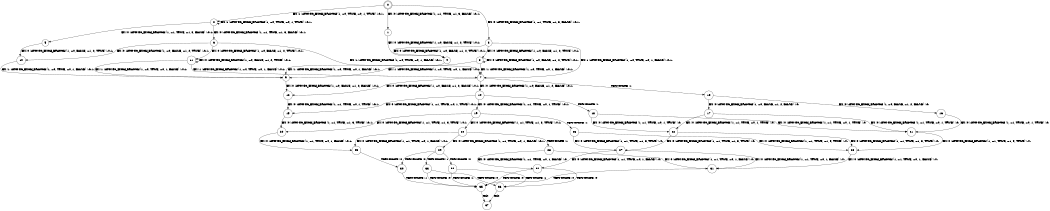 digraph BCG {
size = "7, 10.5";
center = TRUE;
node [shape = circle];
0 [peripheries = 2];
0 -> 1 [label = "EX !0 !ATOMIC_EXCH_BRANCH (1, +1, TRUE, +1, 3, FALSE) !:0:1:"];
0 -> 2 [label = "EX !1 !ATOMIC_EXCH_BRANCH (1, +0, TRUE, +0, 1, TRUE) !:0:1:"];
0 -> 3 [label = "EX !0 !ATOMIC_EXCH_BRANCH (1, +1, TRUE, +1, 3, FALSE) !:0:1:"];
1 -> 4 [label = "EX !0 !ATOMIC_EXCH_BRANCH (1, +0, FALSE, +1, 2, TRUE) !:0:1:"];
2 -> 5 [label = "EX !0 !ATOMIC_EXCH_BRANCH (1, +1, TRUE, +1, 3, FALSE) !:0:1:"];
2 -> 6 [label = "EX !0 !ATOMIC_EXCH_BRANCH (1, +1, TRUE, +1, 3, FALSE) !:0:1:"];
2 -> 2 [label = "EX !1 !ATOMIC_EXCH_BRANCH (1, +0, TRUE, +0, 1, TRUE) !:0:1:"];
3 -> 4 [label = "EX !0 !ATOMIC_EXCH_BRANCH (1, +0, FALSE, +1, 2, TRUE) !:0:1:"];
3 -> 7 [label = "EX !1 !ATOMIC_EXCH_BRANCH (1, +0, TRUE, +0, 1, FALSE) !:0:1:"];
3 -> 8 [label = "EX !0 !ATOMIC_EXCH_BRANCH (1, +0, FALSE, +1, 2, TRUE) !:0:1:"];
4 -> 9 [label = "EX !1 !ATOMIC_EXCH_BRANCH (1, +0, TRUE, +0, 1, FALSE) !:0:1:"];
5 -> 10 [label = "EX !0 !ATOMIC_EXCH_BRANCH (1, +0, FALSE, +1, 2, TRUE) !:0:1:"];
6 -> 10 [label = "EX !0 !ATOMIC_EXCH_BRANCH (1, +0, FALSE, +1, 2, TRUE) !:0:1:"];
6 -> 7 [label = "EX !1 !ATOMIC_EXCH_BRANCH (1, +0, TRUE, +0, 1, FALSE) !:0:1:"];
6 -> 11 [label = "EX !0 !ATOMIC_EXCH_BRANCH (1, +0, FALSE, +1, 2, TRUE) !:0:1:"];
7 -> 12 [label = "EX !0 !ATOMIC_EXCH_BRANCH (1, +0, FALSE, +1, 2, FALSE) !:0:1:"];
7 -> 13 [label = "TERMINATE !1"];
7 -> 14 [label = "EX !0 !ATOMIC_EXCH_BRANCH (1, +0, FALSE, +1, 2, FALSE) !:0:1:"];
8 -> 9 [label = "EX !1 !ATOMIC_EXCH_BRANCH (1, +0, TRUE, +0, 1, FALSE) !:0:1:"];
8 -> 7 [label = "EX !1 !ATOMIC_EXCH_BRANCH (1, +0, TRUE, +0, 1, FALSE) !:0:1:"];
8 -> 8 [label = "EX !0 !ATOMIC_EXCH_BRANCH (1, +0, FALSE, +1, 2, TRUE) !:0:1:"];
9 -> 12 [label = "EX !0 !ATOMIC_EXCH_BRANCH (1, +0, FALSE, +1, 2, FALSE) !:0:1:"];
10 -> 9 [label = "EX !1 !ATOMIC_EXCH_BRANCH (1, +0, TRUE, +0, 1, FALSE) !:0:1:"];
11 -> 9 [label = "EX !1 !ATOMIC_EXCH_BRANCH (1, +0, TRUE, +0, 1, FALSE) !:0:1:"];
11 -> 7 [label = "EX !1 !ATOMIC_EXCH_BRANCH (1, +0, TRUE, +0, 1, FALSE) !:0:1:"];
11 -> 11 [label = "EX !0 !ATOMIC_EXCH_BRANCH (1, +0, FALSE, +1, 2, TRUE) !:0:1:"];
12 -> 15 [label = "EX !0 !ATOMIC_EXCH_BRANCH (1, +1, TRUE, +0, 1, TRUE) !:0:1:"];
13 -> 16 [label = "EX !0 !ATOMIC_EXCH_BRANCH (1, +0, FALSE, +1, 2, FALSE) !:0:"];
13 -> 17 [label = "EX !0 !ATOMIC_EXCH_BRANCH (1, +0, FALSE, +1, 2, FALSE) !:0:"];
14 -> 15 [label = "EX !0 !ATOMIC_EXCH_BRANCH (1, +1, TRUE, +0, 1, TRUE) !:0:1:"];
14 -> 18 [label = "TERMINATE !1"];
14 -> 19 [label = "EX !0 !ATOMIC_EXCH_BRANCH (1, +1, TRUE, +0, 1, TRUE) !:0:1:"];
15 -> 20 [label = "EX !0 !ATOMIC_EXCH_BRANCH (1, +1, TRUE, +1, 3, TRUE) !:0:1:"];
16 -> 21 [label = "EX !0 !ATOMIC_EXCH_BRANCH (1, +1, TRUE, +0, 1, TRUE) !:0:"];
17 -> 21 [label = "EX !0 !ATOMIC_EXCH_BRANCH (1, +1, TRUE, +0, 1, TRUE) !:0:"];
17 -> 22 [label = "EX !0 !ATOMIC_EXCH_BRANCH (1, +1, TRUE, +0, 1, TRUE) !:0:"];
18 -> 21 [label = "EX !0 !ATOMIC_EXCH_BRANCH (1, +1, TRUE, +0, 1, TRUE) !:0:"];
18 -> 22 [label = "EX !0 !ATOMIC_EXCH_BRANCH (1, +1, TRUE, +0, 1, TRUE) !:0:"];
19 -> 20 [label = "EX !0 !ATOMIC_EXCH_BRANCH (1, +1, TRUE, +1, 3, TRUE) !:0:1:"];
19 -> 23 [label = "TERMINATE !1"];
19 -> 24 [label = "EX !0 !ATOMIC_EXCH_BRANCH (1, +1, TRUE, +1, 3, TRUE) !:0:1:"];
20 -> 25 [label = "EX !0 !ATOMIC_EXCH_BRANCH (1, +1, TRUE, +0, 1, FALSE) !:0:1:"];
21 -> 26 [label = "EX !0 !ATOMIC_EXCH_BRANCH (1, +1, TRUE, +1, 3, TRUE) !:0:"];
22 -> 26 [label = "EX !0 !ATOMIC_EXCH_BRANCH (1, +1, TRUE, +1, 3, TRUE) !:0:"];
22 -> 27 [label = "EX !0 !ATOMIC_EXCH_BRANCH (1, +1, TRUE, +1, 3, TRUE) !:0:"];
23 -> 26 [label = "EX !0 !ATOMIC_EXCH_BRANCH (1, +1, TRUE, +1, 3, TRUE) !:0:"];
23 -> 27 [label = "EX !0 !ATOMIC_EXCH_BRANCH (1, +1, TRUE, +1, 3, TRUE) !:0:"];
24 -> 25 [label = "EX !0 !ATOMIC_EXCH_BRANCH (1, +1, TRUE, +0, 1, FALSE) !:0:1:"];
24 -> 28 [label = "TERMINATE !1"];
24 -> 29 [label = "EX !0 !ATOMIC_EXCH_BRANCH (1, +1, TRUE, +0, 1, FALSE) !:0:1:"];
25 -> 30 [label = "TERMINATE !0"];
26 -> 31 [label = "EX !0 !ATOMIC_EXCH_BRANCH (1, +1, TRUE, +0, 1, FALSE) !:0:"];
27 -> 31 [label = "EX !0 !ATOMIC_EXCH_BRANCH (1, +1, TRUE, +0, 1, FALSE) !:0:"];
27 -> 32 [label = "EX !0 !ATOMIC_EXCH_BRANCH (1, +1, TRUE, +0, 1, FALSE) !:0:"];
28 -> 31 [label = "EX !0 !ATOMIC_EXCH_BRANCH (1, +1, TRUE, +0, 1, FALSE) !:0:"];
28 -> 32 [label = "EX !0 !ATOMIC_EXCH_BRANCH (1, +1, TRUE, +0, 1, FALSE) !:0:"];
29 -> 30 [label = "TERMINATE !0"];
29 -> 33 [label = "TERMINATE !1"];
29 -> 34 [label = "TERMINATE !0"];
30 -> 35 [label = "TERMINATE !1"];
31 -> 35 [label = "TERMINATE !0"];
32 -> 35 [label = "TERMINATE !0"];
32 -> 36 [label = "TERMINATE !0"];
33 -> 35 [label = "TERMINATE !0"];
33 -> 36 [label = "TERMINATE !0"];
34 -> 35 [label = "TERMINATE !1"];
34 -> 36 [label = "TERMINATE !1"];
35 -> 37 [label = "exit"];
36 -> 37 [label = "exit"];
}
